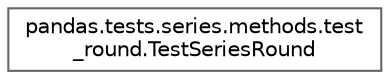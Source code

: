 digraph "Graphical Class Hierarchy"
{
 // LATEX_PDF_SIZE
  bgcolor="transparent";
  edge [fontname=Helvetica,fontsize=10,labelfontname=Helvetica,labelfontsize=10];
  node [fontname=Helvetica,fontsize=10,shape=box,height=0.2,width=0.4];
  rankdir="LR";
  Node0 [id="Node000000",label="pandas.tests.series.methods.test\l_round.TestSeriesRound",height=0.2,width=0.4,color="grey40", fillcolor="white", style="filled",URL="$d4/db1/classpandas_1_1tests_1_1series_1_1methods_1_1test__round_1_1TestSeriesRound.html",tooltip=" "];
}
